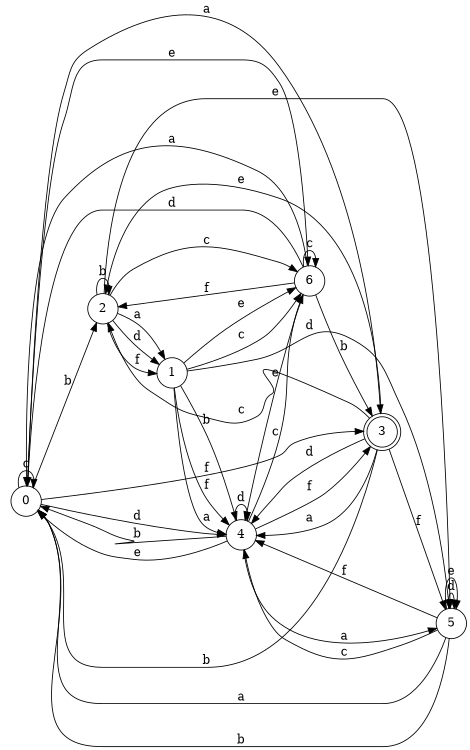 digraph n6_6 {
__start0 [label="" shape="none"];

rankdir=LR;
size="8,5";

s0 [style="filled", color="black", fillcolor="white" shape="circle", label="0"];
s1 [style="filled", color="black", fillcolor="white" shape="circle", label="1"];
s2 [style="filled", color="black", fillcolor="white" shape="circle", label="2"];
s3 [style="rounded,filled", color="black", fillcolor="white" shape="doublecircle", label="3"];
s4 [style="filled", color="black", fillcolor="white" shape="circle", label="4"];
s5 [style="filled", color="black", fillcolor="white" shape="circle", label="5"];
s6 [style="filled", color="black", fillcolor="white" shape="circle", label="6"];
s0 -> s3 [label="a"];
s0 -> s2 [label="b"];
s0 -> s0 [label="c"];
s0 -> s4 [label="d"];
s0 -> s6 [label="e"];
s0 -> s3 [label="f"];
s1 -> s4 [label="a"];
s1 -> s4 [label="b"];
s1 -> s6 [label="c"];
s1 -> s5 [label="d"];
s1 -> s6 [label="e"];
s1 -> s4 [label="f"];
s2 -> s1 [label="a"];
s2 -> s2 [label="b"];
s2 -> s6 [label="c"];
s2 -> s1 [label="d"];
s2 -> s5 [label="e"];
s2 -> s1 [label="f"];
s3 -> s4 [label="a"];
s3 -> s0 [label="b"];
s3 -> s2 [label="c"];
s3 -> s4 [label="d"];
s3 -> s2 [label="e"];
s3 -> s5 [label="f"];
s4 -> s5 [label="a"];
s4 -> s0 [label="b"];
s4 -> s6 [label="c"];
s4 -> s4 [label="d"];
s4 -> s0 [label="e"];
s4 -> s3 [label="f"];
s5 -> s0 [label="a"];
s5 -> s0 [label="b"];
s5 -> s4 [label="c"];
s5 -> s5 [label="d"];
s5 -> s5 [label="e"];
s5 -> s4 [label="f"];
s6 -> s0 [label="a"];
s6 -> s3 [label="b"];
s6 -> s6 [label="c"];
s6 -> s0 [label="d"];
s6 -> s4 [label="e"];
s6 -> s2 [label="f"];

}